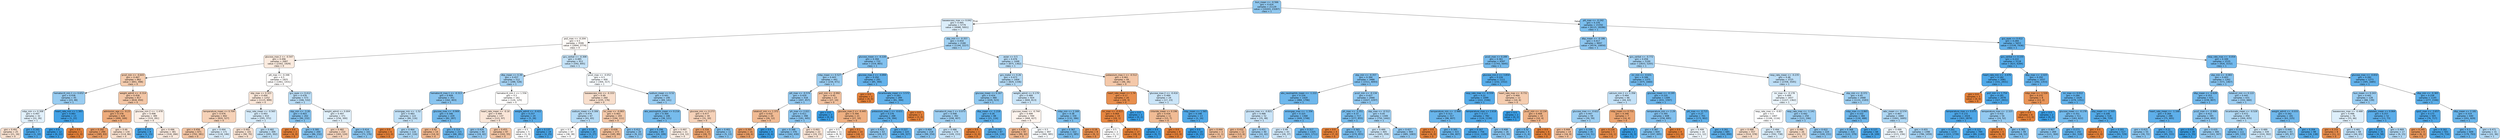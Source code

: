 digraph Tree {
node [shape=box, style="filled, rounded", color="black", fontname="helvetica"] ;
edge [fontname="helvetica"] ;
0 [label="bun_mean <= -0.566\ngini = 0.424\nsamples = 21129\nvalue = [10203, 23287]\nclass = 1", fillcolor="#90c8f0"] ;
1 [label="baseexcess_max <= 0.042\ngini = 0.495\nsamples = 5779\nvalue = [4088, 5001]\nclass = 1", fillcolor="#dbedfa"] ;
0 -> 1 [labeldistance=2.5, labelangle=45, headlabel="True"] ;
2 [label="po2_max <= -0.204\ngini = 0.5\nsamples = 3599\nvalue = [2894, 2774]\nclass = 0", fillcolor="#fefaf7"] ;
1 -> 2 ;
3 [label="glucose_max.2 <= -0.547\ngini = 0.496\nsamples = 2687\nvalue = [2302, 1929]\nclass = 0", fillcolor="#fbebdf"] ;
2 -> 3 ;
4 [label="pco2_min <= -0.643\ngini = 0.467\nsamples = 862\nvalue = [841, 498]\nclass = 0", fillcolor="#f4ccae"] ;
3 -> 4 ;
5 [label="hematocrit_min.1 <= 0.652\ngini = 0.438\nsamples = 45\nvalue = [23, 48]\nclass = 1", fillcolor="#98ccf1"] ;
4 -> 5 ;
6 [label="mbp_min <= 0.308\ngini = 0.497\nsamples = 32\nvalue = [22, 26]\nclass = 1", fillcolor="#e1f0fb"] ;
5 -> 6 ;
7 [label="gini = 0.491\nsamples = 25\nvalue = [21, 16]\nclass = 0", fillcolor="#f9e1d0"] ;
6 -> 7 ;
8 [label="gini = 0.165\nsamples = 7\nvalue = [1, 10]\nclass = 1", fillcolor="#4da7e8"] ;
6 -> 8 ;
9 [label="heart_rate_min <= 1.383\ngini = 0.083\nsamples = 13\nvalue = [1, 22]\nclass = 1", fillcolor="#42a1e6"] ;
5 -> 9 ;
10 [label="gini = 0.0\nsamples = 12\nvalue = [0, 22]\nclass = 1", fillcolor="#399de5"] ;
9 -> 10 ;
11 [label="gini = 0.0\nsamples = 1\nvalue = [1, 0]\nclass = 0", fillcolor="#e58139"] ;
9 -> 11 ;
12 [label="weight_admit <= -0.314\ngini = 0.458\nsamples = 817\nvalue = [818, 450]\nclass = 0", fillcolor="#f3c6a6"] ;
4 -> 12 ;
13 [label="admission_age <= -0.23\ngini = 0.378\nsamples = 428\nvalue = [499, 169]\nclass = 0", fillcolor="#eeac7c"] ;
12 -> 13 ;
14 [label="gini = 0.292\nsamples = 294\nvalue = [385, 83]\nclass = 0", fillcolor="#eb9c64"] ;
13 -> 14 ;
15 [label="gini = 0.49\nsamples = 134\nvalue = [114, 86]\nclass = 0", fillcolor="#f9e0ce"] ;
13 -> 15 ;
16 [label="glucose_min.2 <= -1.478\ngini = 0.498\nsamples = 389\nvalue = [319, 281]\nclass = 0", fillcolor="#fcf0e7"] ;
12 -> 16 ;
17 [label="gini = 0.117\nsamples = 8\nvalue = [1, 15]\nclass = 1", fillcolor="#46a4e7"] ;
16 -> 17 ;
18 [label="gini = 0.496\nsamples = 381\nvalue = [318, 266]\nclass = 0", fillcolor="#fbeadf"] ;
16 -> 18 ;
19 [label="ptt_max <= -0.348\ngini = 0.5\nsamples = 1825\nvalue = [1461, 1431]\nclass = 0", fillcolor="#fefcfb"] ;
3 -> 19 ;
20 [label="sbp_max <= 0.323\ngini = 0.494\nsamples = 1252\nvalue = [1115, 899]\nclass = 0", fillcolor="#fae7d9"] ;
19 -> 20 ;
21 [label="temperature_mean <= 0.704\ngini = 0.476\nsamples = 842\nvalue = [820, 527]\nclass = 0", fillcolor="#f6d2b8"] ;
20 -> 21 ;
22 [label="gini = 0.456\nsamples = 671\nvalue = [702, 381]\nclass = 0", fillcolor="#f3c5a4"] ;
21 -> 22 ;
23 [label="gini = 0.494\nsamples = 171\nvalue = [118, 146]\nclass = 1", fillcolor="#d9ecfa"] ;
21 -> 23 ;
24 [label="resp_rate_mean <= -0.565\ngini = 0.493\nsamples = 410\nvalue = [295, 372]\nclass = 1", fillcolor="#d6ebfa"] ;
20 -> 24 ;
25 [label="gini = 0.492\nsamples = 101\nvalue = [90, 70]\nclass = 0", fillcolor="#f9e3d3"] ;
24 -> 25 ;
26 [label="gini = 0.482\nsamples = 309\nvalue = [205, 302]\nclass = 1", fillcolor="#bfe0f7"] ;
24 -> 26 ;
27 [label="gcs_eyes <= 0.412\ngini = 0.478\nsamples = 573\nvalue = [346, 532]\nclass = 1", fillcolor="#baddf6"] ;
19 -> 27 ;
28 [label="sbp_min <= -3.26\ngini = 0.403\nsamples = 202\nvalue = [90, 232]\nclass = 1", fillcolor="#86c3ef"] ;
27 -> 28 ;
29 [label="gini = 0.0\nsamples = 2\nvalue = [4, 0]\nclass = 0", fillcolor="#e58139"] ;
28 -> 29 ;
30 [label="gini = 0.395\nsamples = 200\nvalue = [86, 232]\nclass = 1", fillcolor="#82c1ef"] ;
28 -> 30 ;
31 [label="weight_admit <= 0.004\ngini = 0.497\nsamples = 371\nvalue = [256, 300]\nclass = 1", fillcolor="#e2f1fb"] ;
27 -> 31 ;
32 [label="gini = 0.482\nsamples = 210\nvalue = [183, 124]\nclass = 0", fillcolor="#f7d6bf"] ;
31 -> 32 ;
33 [label="gini = 0.414\nsamples = 161\nvalue = [73, 176]\nclass = 1", fillcolor="#8bc6f0"] ;
31 -> 33 ;
34 [label="gcs_verbal <= -0.308\ngini = 0.485\nsamples = 912\nvalue = [592, 845]\nclass = 1", fillcolor="#c4e2f7"] ;
2 -> 34 ;
35 [label="dbp_mean <= 0.39\ngini = 0.457\nsamples = 512\nvalue = [288, 528]\nclass = 1", fillcolor="#a5d2f3"] ;
34 -> 35 ;
36 [label="hematocrit_max.1 <= -0.313\ngini = 0.409\nsamples = 351\nvalue = [162, 403]\nclass = 1", fillcolor="#89c4ef"] ;
35 -> 36 ;
37 [label="aniongap_min <= -1.52\ngini = 0.483\nsamples = 122\nvalue = [80, 116]\nclass = 1", fillcolor="#c2e1f7"] ;
36 -> 37 ;
38 [label="gini = 0.0\nsamples = 6\nvalue = [13, 0]\nclass = 0", fillcolor="#e58139"] ;
37 -> 38 ;
39 [label="gini = 0.464\nsamples = 116\nvalue = [67, 116]\nclass = 1", fillcolor="#abd6f4"] ;
37 -> 39 ;
40 [label="glucose_max <= -0.909\ngini = 0.346\nsamples = 229\nvalue = [82, 287]\nclass = 1", fillcolor="#72b9ec"] ;
36 -> 40 ;
41 [label="gini = 0.42\nsamples = 14\nvalue = [14, 6]\nclass = 0", fillcolor="#f0b78e"] ;
40 -> 41 ;
42 [label="gini = 0.314\nsamples = 215\nvalue = [68, 281]\nclass = 1", fillcolor="#69b5eb"] ;
40 -> 42 ;
43 [label="hematocrit_min.1 <= 1.556\ngini = 0.5\nsamples = 161\nvalue = [126, 125]\nclass = 0", fillcolor="#fffefd"] ;
35 -> 43 ;
44 [label="heart_rate_mean <= -0.16\ngini = 0.494\nsamples = 137\nvalue = [121, 97]\nclass = 0", fillcolor="#fae6d8"] ;
43 -> 44 ;
45 [label="gini = 0.429\nsamples = 40\nvalue = [19, 42]\nclass = 1", fillcolor="#93c9f1"] ;
44 -> 45 ;
46 [label="gini = 0.455\nsamples = 97\nvalue = [102, 55]\nclass = 0", fillcolor="#f3c5a4"] ;
44 -> 46 ;
47 [label="weight_admit <= -0.422\ngini = 0.257\nsamples = 24\nvalue = [5, 28]\nclass = 1", fillcolor="#5caeea"] ;
43 -> 47 ;
48 [label="gini = 0.5\nsamples = 5\nvalue = [3, 3]\nclass = 0", fillcolor="#ffffff"] ;
47 -> 48 ;
49 [label="gini = 0.137\nsamples = 19\nvalue = [2, 25]\nclass = 1", fillcolor="#49a5e7"] ;
47 -> 49 ;
50 [label="pco2_max <= -0.052\ngini = 0.5\nsamples = 400\nvalue = [304, 317]\nclass = 1", fillcolor="#f7fbfe"] ;
34 -> 50 ;
51 [label="baseexcess_min <= -0.333\ngini = 0.49\nsamples = 260\nvalue = [235, 176]\nclass = 0", fillcolor="#f8dfcd"] ;
50 -> 51 ;
52 [label="sodium_mean <= 0.306\ngini = 0.474\nsamples = 67\nvalue = [41, 65]\nclass = 1", fillcolor="#b6dbf5"] ;
51 -> 52 ;
53 [label="gini = 0.5\nsamples = 47\nvalue = [38, 38]\nclass = 0", fillcolor="#ffffff"] ;
52 -> 53 ;
54 [label="gini = 0.18\nsamples = 20\nvalue = [3, 27]\nclass = 1", fillcolor="#4fa8e8"] ;
52 -> 54 ;
55 [label="inr_max <= -0.083\ngini = 0.463\nsamples = 193\nvalue = [194, 111]\nclass = 0", fillcolor="#f4c9aa"] ;
51 -> 55 ;
56 [label="gini = 0.439\nsamples = 173\nvalue = [185, 89]\nclass = 0", fillcolor="#f2be98"] ;
55 -> 56 ;
57 [label="gini = 0.412\nsamples = 20\nvalue = [9, 22]\nclass = 1", fillcolor="#8ac5f0"] ;
55 -> 57 ;
58 [label="sodium_mean <= 0.52\ngini = 0.441\nsamples = 140\nvalue = [69, 141]\nclass = 1", fillcolor="#9acdf2"] ;
50 -> 58 ;
59 [label="abs_eosinophils_mean <= 0.216\ngini = 0.364\nsamples = 106\nvalue = [38, 121]\nclass = 1", fillcolor="#77bced"] ;
58 -> 59 ;
60 [label="gini = 0.296\nsamples = 85\nvalue = [24, 109]\nclass = 1", fillcolor="#65b3eb"] ;
59 -> 60 ;
61 [label="gini = 0.497\nsamples = 21\nvalue = [14, 12]\nclass = 0", fillcolor="#fbede3"] ;
59 -> 61 ;
62 [label="glucose_min <= 0.273\ngini = 0.477\nsamples = 34\nvalue = [31, 20]\nclass = 0", fillcolor="#f6d2b9"] ;
58 -> 62 ;
63 [label="gini = 0.334\nsamples = 23\nvalue = [26, 7]\nclass = 0", fillcolor="#eca36e"] ;
62 -> 63 ;
64 [label="gini = 0.401\nsamples = 11\nvalue = [5, 13]\nclass = 1", fillcolor="#85c3ef"] ;
62 -> 64 ;
65 [label="sbp_min <= -0.357\ngini = 0.454\nsamples = 2180\nvalue = [1194, 2227]\nclass = 1", fillcolor="#a3d2f3"] ;
1 -> 65 ;
66 [label="glucose_mean <= -0.228\ngini = 0.394\nsamples = 732\nvalue = [319, 865]\nclass = 1", fillcolor="#82c1ef"] ;
65 -> 66 ;
67 [label="mbp_mean <= 0.527\ngini = 0.443\nsamples = 441\nvalue = [234, 471]\nclass = 1", fillcolor="#9bcef2"] ;
66 -> 67 ;
68 [label="ptt_max <= -0.574\ngini = 0.429\nsamples = 418\nvalue = [207, 457]\nclass = 1", fillcolor="#93c9f1"] ;
67 -> 68 ;
69 [label="totalco2_min <= 1.372\ngini = 0.432\nsamples = 20\nvalue = [26, 12]\nclass = 0", fillcolor="#f1bb94"] ;
68 -> 69 ;
70 [label="gini = 0.305\nsamples = 16\nvalue = [26, 6]\nclass = 0", fillcolor="#eb9e67"] ;
69 -> 70 ;
71 [label="gini = 0.0\nsamples = 4\nvalue = [0, 6]\nclass = 1", fillcolor="#399de5"] ;
69 -> 71 ;
72 [label="ph_max <= 2.021\ngini = 0.411\nsamples = 398\nvalue = [181, 445]\nclass = 1", fillcolor="#8ac5f0"] ;
68 -> 72 ;
73 [label="gini = 0.398\nsamples = 376\nvalue = [162, 430]\nclass = 1", fillcolor="#84c2ef"] ;
72 -> 73 ;
74 [label="gini = 0.493\nsamples = 22\nvalue = [19, 15]\nclass = 0", fillcolor="#fae4d5"] ;
72 -> 74 ;
75 [label="po2_min <= -0.992\ngini = 0.45\nsamples = 23\nvalue = [27, 14]\nclass = 0", fillcolor="#f2c2a0"] ;
67 -> 75 ;
76 [label="gini = 0.0\nsamples = 2\nvalue = [0, 4]\nclass = 1", fillcolor="#399de5"] ;
75 -> 76 ;
77 [label="glucose_max.2 <= -0.445\ngini = 0.394\nsamples = 21\nvalue = [27, 10]\nclass = 0", fillcolor="#efb082"] ;
75 -> 77 ;
78 [label="gini = 0.5\nsamples = 11\nvalue = [9, 9]\nclass = 0", fillcolor="#ffffff"] ;
77 -> 78 ;
79 [label="gini = 0.1\nsamples = 10\nvalue = [18, 1]\nclass = 0", fillcolor="#e68844"] ;
77 -> 79 ;
80 [label="glucose_max.2 <= -0.894\ngini = 0.292\nsamples = 291\nvalue = [85, 394]\nclass = 1", fillcolor="#64b2eb"] ;
66 -> 80 ;
81 [label="gini = 0.0\nsamples = 2\nvalue = [4, 0]\nclass = 0", fillcolor="#e58139"] ;
80 -> 81 ;
82 [label="bicarbonate_mean <= 3.572\ngini = 0.283\nsamples = 289\nvalue = [81, 394]\nclass = 1", fillcolor="#62b1ea"] ;
80 -> 82 ;
83 [label="potassium_max.1 <= -0.631\ngini = 0.276\nsamples = 288\nvalue = [78, 394]\nclass = 1", fillcolor="#60b0ea"] ;
82 -> 83 ;
84 [label="gini = 0.422\nsamples = 63\nvalue = [29, 67]\nclass = 1", fillcolor="#8fc7f0"] ;
83 -> 84 ;
85 [label="gini = 0.227\nsamples = 225\nvalue = [49, 327]\nclass = 1", fillcolor="#57ace9"] ;
83 -> 85 ;
86 [label="gini = 0.0\nsamples = 1\nvalue = [3, 0]\nclass = 0", fillcolor="#e58139"] ;
82 -> 86 ;
87 [label="asian <= 0.5\ngini = 0.476\nsamples = 1448\nvalue = [875, 1362]\nclass = 1", fillcolor="#b8dcf6"] ;
65 -> 87 ;
88 [label="gcs_motor <= 0.26\ngini = 0.473\nsamples = 1404\nvalue = [829, 1336]\nclass = 1", fillcolor="#b4daf5"] ;
87 -> 88 ;
89 [label="glucose_mean <= 0.167\ngini = 0.424\nsamples = 480\nvalue = [229, 523]\nclass = 1", fillcolor="#90c8f0"] ;
88 -> 89 ;
90 [label="hematocrit_max.1 <= 0.073\ngini = 0.448\nsamples = 392\nvalue = [208, 407]\nclass = 1", fillcolor="#9ecff2"] ;
89 -> 90 ;
91 [label="gini = 0.404\nsamples = 218\nvalue = [99, 254]\nclass = 1", fillcolor="#86c3ef"] ;
90 -> 91 ;
92 [label="gini = 0.486\nsamples = 174\nvalue = [109, 153]\nclass = 1", fillcolor="#c6e3f8"] ;
90 -> 92 ;
93 [label="dbp_mean <= -1.218\ngini = 0.26\nsamples = 88\nvalue = [21, 116]\nclass = 1", fillcolor="#5dafea"] ;
89 -> 93 ;
94 [label="gini = 0.0\nsamples = 1\nvalue = [2, 0]\nclass = 0", fillcolor="#e58139"] ;
93 -> 94 ;
95 [label="gini = 0.242\nsamples = 87\nvalue = [19, 116]\nclass = 1", fillcolor="#59ade9"] ;
93 -> 95 ;
96 [label="weight_admit <= 0.179\ngini = 0.489\nsamples = 924\nvalue = [600, 813]\nclass = 1", fillcolor="#cbe5f8"] ;
88 -> 96 ;
97 [label="glucose_mean <= -0.744\ngini = 0.499\nsamples = 594\nvalue = [468, 427]\nclass = 0", fillcolor="#fdf4ee"] ;
96 -> 97 ;
98 [label="gini = 0.418\nsamples = 97\nvalue = [99, 42]\nclass = 0", fillcolor="#f0b68d"] ;
97 -> 98 ;
99 [label="gini = 0.5\nsamples = 497\nvalue = [369, 385]\nclass = 1", fillcolor="#f7fbfe"] ;
97 -> 99 ;
100 [label="mbp_min <= 2.169\ngini = 0.38\nsamples = 330\nvalue = [132, 386]\nclass = 1", fillcolor="#7dbfee"] ;
96 -> 100 ;
101 [label="gini = 0.367\nsamples = 322\nvalue = [123, 385]\nclass = 1", fillcolor="#78bced"] ;
100 -> 101 ;
102 [label="gini = 0.18\nsamples = 8\nvalue = [9, 1]\nclass = 0", fillcolor="#e88f4f"] ;
100 -> 102 ;
103 [label="potassium_max.1 <= -0.512\ngini = 0.461\nsamples = 44\nvalue = [46, 26]\nclass = 0", fillcolor="#f4c8a9"] ;
87 -> 103 ;
104 [label="heart_rate_mean <= 1.74\ngini = 0.17\nsamples = 20\nvalue = [29, 3]\nclass = 0", fillcolor="#e88e4d"] ;
103 -> 104 ;
105 [label="inr_max <= -0.415\ngini = 0.064\nsamples = 19\nvalue = [29, 1]\nclass = 0", fillcolor="#e68540"] ;
104 -> 105 ;
106 [label="gini = 0.5\nsamples = 2\nvalue = [1, 1]\nclass = 0", fillcolor="#ffffff"] ;
105 -> 106 ;
107 [label="gini = 0.0\nsamples = 17\nvalue = [28, 0]\nclass = 0", fillcolor="#e58139"] ;
105 -> 107 ;
108 [label="gini = 0.0\nsamples = 1\nvalue = [0, 2]\nclass = 1", fillcolor="#399de5"] ;
104 -> 108 ;
109 [label="glucose_max.2 <= -0.416\ngini = 0.489\nsamples = 24\nvalue = [17, 23]\nclass = 1", fillcolor="#cbe5f8"] ;
103 -> 109 ;
110 [label="chloride_mean <= 0.196\ngini = 0.434\nsamples = 11\nvalue = [15, 7]\nclass = 0", fillcolor="#f1bc95"] ;
109 -> 110 ;
111 [label="gini = 0.0\nsamples = 3\nvalue = [0, 7]\nclass = 1", fillcolor="#399de5"] ;
110 -> 111 ;
112 [label="gini = 0.0\nsamples = 8\nvalue = [15, 0]\nclass = 0", fillcolor="#e58139"] ;
110 -> 112 ;
113 [label="mbp_mean <= 1.565\ngini = 0.198\nsamples = 13\nvalue = [2, 16]\nclass = 1", fillcolor="#52a9e8"] ;
109 -> 113 ;
114 [label="gini = 0.0\nsamples = 10\nvalue = [0, 15]\nclass = 1", fillcolor="#399de5"] ;
113 -> 114 ;
115 [label="gini = 0.444\nsamples = 3\nvalue = [2, 1]\nclass = 0", fillcolor="#f2c09c"] ;
113 -> 115 ;
116 [label="ptt_max <= -0.242\ngini = 0.376\nsamples = 15350\nvalue = [6115, 18286]\nclass = 1", fillcolor="#7bbeee"] ;
0 -> 116 [labeldistance=2.5, labelangle=-45, headlabel="False"] ;
117 [label="dbp_mean <= -0.186\ngini = 0.417\nsamples = 9697\nvalue = [4576, 10850]\nclass = 1", fillcolor="#8dc6f0"] ;
116 -> 117 ;
118 [label="pco2_max <= 0.289\ngini = 0.361\nsamples = 4597\nvalue = [1743, 5645]\nclass = 1", fillcolor="#76bbed"] ;
117 -> 118 ;
119 [label="sbp_min <= -0.357\ngini = 0.394\nsamples = 3486\nvalue = [1511, 4093]\nclass = 1", fillcolor="#82c1ef"] ;
118 -> 119 ;
120 [label="abs_neutrophils_mean <= -1.222\ngini = 0.334\nsamples = 1420\nvalue = [484, 1796]\nclass = 1", fillcolor="#6eb7ec"] ;
119 -> 120 ;
121 [label="glucose_max <= -0.821\ngini = 0.488\nsamples = 52\nvalue = [35, 48]\nclass = 1", fillcolor="#c9e4f8"] ;
120 -> 121 ;
122 [label="gini = 0.432\nsamples = 12\nvalue = [13, 6]\nclass = 0", fillcolor="#f1bb94"] ;
121 -> 122 ;
123 [label="gini = 0.451\nsamples = 40\nvalue = [22, 42]\nclass = 1", fillcolor="#a1d0f3"] ;
121 -> 123 ;
124 [label="aniongap_max <= -1.356\ngini = 0.325\nsamples = 1368\nvalue = [449, 1748]\nclass = 1", fillcolor="#6cb6ec"] ;
120 -> 124 ;
125 [label="gini = 0.49\nsamples = 43\nvalue = [28, 37]\nclass = 1", fillcolor="#cfe7f9"] ;
124 -> 125 ;
126 [label="gini = 0.317\nsamples = 1325\nvalue = [421, 1711]\nclass = 1", fillcolor="#6ab5eb"] ;
124 -> 126 ;
127 [label="pco2_min <= -0.134\ngini = 0.427\nsamples = 2066\nvalue = [1027, 2297]\nclass = 1", fillcolor="#92c9f1"] ;
119 -> 127 ;
128 [label="ph_max <= -3.351\ngini = 0.37\nsamples = 717\nvalue = [277, 855]\nclass = 1", fillcolor="#79bded"] ;
127 -> 128 ;
129 [label="gini = 0.0\nsamples = 4\nvalue = [7, 0]\nclass = 0", fillcolor="#e58139"] ;
128 -> 129 ;
130 [label="gini = 0.365\nsamples = 713\nvalue = [270, 855]\nclass = 1", fillcolor="#78bced"] ;
128 -> 130 ;
131 [label="sbp_max <= -0.512\ngini = 0.45\nsamples = 1349\nvalue = [750, 1442]\nclass = 1", fillcolor="#a0d0f3"] ;
127 -> 131 ;
132 [label="gini = 0.489\nsamples = 405\nvalue = [265, 359]\nclass = 1", fillcolor="#cbe5f8"] ;
131 -> 132 ;
133 [label="gini = 0.427\nsamples = 944\nvalue = [485, 1083]\nclass = 1", fillcolor="#92c9f1"] ;
131 -> 133 ;
134 [label="glucose_min.2 <= 3.854\ngini = 0.226\nsamples = 1111\nvalue = [232, 1552]\nclass = 1", fillcolor="#57ace9"] ;
118 -> 134 ;
135 [label="resp_rate_max <= -0.559\ngini = 0.22\nsamples = 1099\nvalue = [222, 1546]\nclass = 1", fillcolor="#55abe9"] ;
134 -> 135 ;
136 [label="temperature_min <= -2.988\ngini = 0.313\nsamples = 317\nvalue = [98, 407]\nclass = 1", fillcolor="#69b5eb"] ;
135 -> 136 ;
137 [label="gini = 0.0\nsamples = 2\nvalue = [4, 0]\nclass = 0", fillcolor="#e58139"] ;
136 -> 137 ;
138 [label="gini = 0.305\nsamples = 315\nvalue = [94, 407]\nclass = 1", fillcolor="#67b4eb"] ;
136 -> 138 ;
139 [label="temperature_max <= 2.618\ngini = 0.177\nsamples = 782\nvalue = [124, 1139]\nclass = 1", fillcolor="#4fa8e8"] ;
135 -> 139 ;
140 [label="gini = 0.167\nsamples = 756\nvalue = [112, 1109]\nclass = 1", fillcolor="#4da7e8"] ;
139 -> 140 ;
141 [label="gini = 0.408\nsamples = 26\nvalue = [12, 30]\nclass = 1", fillcolor="#88c4ef"] ;
139 -> 141 ;
142 [label="heart_rate_max <= -0.731\ngini = 0.469\nsamples = 12\nvalue = [10, 6]\nclass = 0", fillcolor="#f5cdb0"] ;
134 -> 142 ;
143 [label="gini = 0.0\nsamples = 2\nvalue = [0, 2]\nclass = 1", fillcolor="#399de5"] ;
142 -> 143 ;
144 [label="pco2_min <= -0.134\ngini = 0.408\nsamples = 10\nvalue = [10, 4]\nclass = 0", fillcolor="#efb388"] ;
142 -> 144 ;
145 [label="gini = 0.32\nsamples = 4\nvalue = [1, 4]\nclass = 1", fillcolor="#6ab6ec"] ;
144 -> 145 ;
146 [label="gini = 0.0\nsamples = 6\nvalue = [9, 0]\nclass = 0", fillcolor="#e58139"] ;
144 -> 146 ;
147 [label="gcs_verbal <= -0.772\ngini = 0.456\nsamples = 5100\nvalue = [2833, 5205]\nclass = 1", fillcolor="#a5d2f3"] ;
117 -> 147 ;
148 [label="inr_min <= -0.631\ngini = 0.346\nsamples = 1375\nvalue = [475, 1660]\nclass = 1", fillcolor="#72b9ec"] ;
147 -> 148 ;
149 [label="calcium_min.1 <= 1.356\ngini = 0.484\nsamples = 66\nvalue = [44, 63]\nclass = 1", fillcolor="#c3e1f7"] ;
148 -> 149 ;
150 [label="glucose_max <= -0.622\ngini = 0.447\nsamples = 59\nvalue = [30, 59]\nclass = 1", fillcolor="#9ecff2"] ;
149 -> 150 ;
151 [label="gini = 0.444\nsamples = 14\nvalue = [16, 8]\nclass = 0", fillcolor="#f2c09c"] ;
150 -> 151 ;
152 [label="gini = 0.338\nsamples = 45\nvalue = [14, 51]\nclass = 1", fillcolor="#6fb8ec"] ;
150 -> 152 ;
153 [label="mbp_mean <= 0.731\ngini = 0.346\nsamples = 7\nvalue = [14, 4]\nclass = 0", fillcolor="#eca572"] ;
149 -> 153 ;
154 [label="gini = 0.124\nsamples = 5\nvalue = [14, 1]\nclass = 0", fillcolor="#e78a47"] ;
153 -> 154 ;
155 [label="gini = 0.0\nsamples = 2\nvalue = [0, 3]\nclass = 1", fillcolor="#399de5"] ;
153 -> 155 ;
156 [label="glucose_mean <= -0.195\ngini = 0.335\nsamples = 1309\nvalue = [431, 1597]\nclass = 1", fillcolor="#6eb7ec"] ;
148 -> 156 ;
157 [label="temperature_min <= 2.29\ngini = 0.395\nsamples = 608\nvalue = [258, 695]\nclass = 1", fillcolor="#83c1ef"] ;
156 -> 157 ;
158 [label="gini = 0.387\nsamples = 604\nvalue = [247, 695]\nclass = 1", fillcolor="#7fc0ee"] ;
157 -> 158 ;
159 [label="gini = 0.0\nsamples = 4\nvalue = [11, 0]\nclass = 0", fillcolor="#e58139"] ;
157 -> 159 ;
160 [label="ptt_max <= -0.715\ngini = 0.27\nsamples = 701\nvalue = [173, 902]\nclass = 1", fillcolor="#5fb0ea"] ;
156 -> 160 ;
161 [label="gini = 0.499\nsamples = 16\nvalue = [11, 12]\nclass = 1", fillcolor="#eff7fd"] ;
160 -> 161 ;
162 [label="gini = 0.261\nsamples = 685\nvalue = [162, 890]\nclass = 1", fillcolor="#5dafea"] ;
160 -> 162 ;
163 [label="resp_rate_mean <= -0.235\ngini = 0.48\nsamples = 3725\nvalue = [2358, 3545]\nclass = 1", fillcolor="#bddef6"] ;
147 -> 163 ;
164 [label="inr_max <= -0.178\ngini = 0.499\nsamples = 1657\nvalue = [1227, 1362]\nclass = 1", fillcolor="#ebf5fc"] ;
163 -> 164 ;
165 [label="resp_rate_max <= -0.83\ngini = 0.5\nsamples = 1407\nvalue = [1106, 1116]\nclass = 1", fillcolor="#fdfeff"] ;
164 -> 165 ;
166 [label="gini = 0.488\nsamples = 557\nvalue = [514, 378]\nclass = 0", fillcolor="#f8decb"] ;
165 -> 166 ;
167 [label="gini = 0.494\nsamples = 850\nvalue = [592, 738]\nclass = 1", fillcolor="#d8ecfa"] ;
165 -> 167 ;
168 [label="resp_rate_max <= -1.141\ngini = 0.442\nsamples = 250\nvalue = [121, 246]\nclass = 1", fillcolor="#9acdf2"] ;
164 -> 168 ;
169 [label="gini = 0.486\nsamples = 26\nvalue = [21, 15]\nclass = 0", fillcolor="#f8dbc6"] ;
168 -> 169 ;
170 [label="gini = 0.422\nsamples = 224\nvalue = [100, 231]\nclass = 1", fillcolor="#8fc7f0"] ;
168 -> 170 ;
171 [label="sbp_min <= -0.372\ngini = 0.45\nsamples = 2068\nvalue = [1131, 2183]\nclass = 1", fillcolor="#a0d0f2"] ;
163 -> 171 ;
172 [label="mbp_max <= 0.865\ngini = 0.332\nsamples = 384\nvalue = [130, 488]\nclass = 1", fillcolor="#6eb7ec"] ;
171 -> 172 ;
173 [label="gini = 0.368\nsamples = 316\nvalue = [122, 379]\nclass = 1", fillcolor="#79bded"] ;
172 -> 173 ;
174 [label="gini = 0.127\nsamples = 68\nvalue = [8, 109]\nclass = 1", fillcolor="#48a4e7"] ;
172 -> 174 ;
175 [label="wbc_mean <= -0.574\ngini = 0.467\nsamples = 1684\nvalue = [1001, 1695]\nclass = 1", fillcolor="#aed7f4"] ;
171 -> 175 ;
176 [label="gini = 0.499\nsamples = 286\nvalue = [215, 236]\nclass = 1", fillcolor="#edf6fd"] ;
175 -> 176 ;
177 [label="gini = 0.455\nsamples = 1398\nvalue = [786, 1459]\nclass = 1", fillcolor="#a4d2f3"] ;
175 -> 177 ;
178 [label="gcs_eyes <= 0.412\ngini = 0.284\nsamples = 5653\nvalue = [1539, 7436]\nclass = 1", fillcolor="#62b1ea"] ;
116 -> 178 ;
179 [label="gcs_verbal <= 0.155\ngini = 0.222\nsamples = 3118\nvalue = [623, 4284]\nclass = 1", fillcolor="#56abe9"] ;
178 -> 179 ;
180 [label="heart_rate_min <= -3.476\ngini = 0.182\nsamples = 2081\nvalue = [331, 2931]\nclass = 1", fillcolor="#4fa8e8"] ;
179 -> 180 ;
181 [label="gini = 0.0\nsamples = 3\nvalue = [4, 0]\nclass = 0", fillcolor="#e58139"] ;
180 -> 181 ;
182 [label="po2_min <= 1.754\ngini = 0.181\nsamples = 2078\nvalue = [327, 2931]\nclass = 1", fillcolor="#4fa8e8"] ;
180 -> 182 ;
183 [label="temperature_max <= 0.075\ngini = 0.172\nsamples = 2024\nvalue = [303, 2879]\nclass = 1", fillcolor="#4ea7e8"] ;
182 -> 183 ;
184 [label="gini = 0.201\nsamples = 1235\nvalue = [223, 1739]\nclass = 1", fillcolor="#52aae8"] ;
183 -> 184 ;
185 [label="gini = 0.123\nsamples = 789\nvalue = [80, 1140]\nclass = 1", fillcolor="#47a4e7"] ;
183 -> 185 ;
186 [label="temperature_max <= -2.325\ngini = 0.432\nsamples = 54\nvalue = [24, 52]\nclass = 1", fillcolor="#94caf1"] ;
182 -> 186 ;
187 [label="gini = 0.0\nsamples = 5\nvalue = [6, 0]\nclass = 0", fillcolor="#e58139"] ;
186 -> 187 ;
188 [label="gini = 0.382\nsamples = 49\nvalue = [18, 52]\nclass = 1", fillcolor="#7ebfee"] ;
186 -> 188 ;
189 [label="dbp_max <= -2.025\ngini = 0.292\nsamples = 1037\nvalue = [292, 1353]\nclass = 1", fillcolor="#64b2eb"] ;
179 -> 189 ;
190 [label="mbp_max <= -1.526\ngini = 0.231\nsamples = 8\nvalue = [13, 2]\nclass = 0", fillcolor="#e99457"] ;
189 -> 190 ;
191 [label="gini = 0.0\nsamples = 6\nvalue = [13, 0]\nclass = 0", fillcolor="#e58139"] ;
190 -> 191 ;
192 [label="gini = 0.0\nsamples = 2\nvalue = [0, 2]\nclass = 1", fillcolor="#399de5"] ;
190 -> 192 ;
193 [label="inr_max <= 0.012\ngini = 0.284\nsamples = 1029\nvalue = [279, 1351]\nclass = 1", fillcolor="#62b1ea"] ;
189 -> 193 ;
194 [label="glucose_mean <= -0.178\ngini = 0.351\nsamples = 511\nvalue = [183, 622]\nclass = 1", fillcolor="#73baed"] ;
193 -> 194 ;
195 [label="gini = 0.407\nsamples = 269\nvalue = [121, 304]\nclass = 1", fillcolor="#88c4ef"] ;
194 -> 195 ;
196 [label="gini = 0.273\nsamples = 242\nvalue = [62, 318]\nclass = 1", fillcolor="#60b0ea"] ;
194 -> 196 ;
197 [label="sbp_mean <= -2.505\ngini = 0.206\nsamples = 518\nvalue = [96, 729]\nclass = 1", fillcolor="#53aae8"] ;
193 -> 197 ;
198 [label="gini = 0.0\nsamples = 1\nvalue = [3, 0]\nclass = 0", fillcolor="#e58139"] ;
197 -> 198 ;
199 [label="gini = 0.201\nsamples = 517\nvalue = [93, 729]\nclass = 1", fillcolor="#52aae8"] ;
197 -> 199 ;
200 [label="resp_rate_max <= -0.054\ngini = 0.349\nsamples = 2535\nvalue = [916, 3152]\nclass = 1", fillcolor="#73b9ed"] ;
178 -> 200 ;
201 [label="sbp_min <= -0.083\ngini = 0.403\nsamples = 1262\nvalue = [571, 1467]\nclass = 1", fillcolor="#86c3ef"] ;
200 -> 201 ;
202 [label="dbp_mean <= -0.628\ngini = 0.353\nsamples = 631\nvalue = [239, 807]\nclass = 1", fillcolor="#74baed"] ;
201 -> 202 ;
203 [label="heart_rate_mean <= -1.168\ngini = 0.264\nsamples = 286\nvalue = [75, 405]\nclass = 1", fillcolor="#5eafea"] ;
202 -> 203 ;
204 [label="gini = 0.415\nsamples = 55\nvalue = [30, 72]\nclass = 1", fillcolor="#8bc6f0"] ;
203 -> 204 ;
205 [label="gini = 0.21\nsamples = 231\nvalue = [45, 333]\nclass = 1", fillcolor="#54aae9"] ;
203 -> 205 ;
206 [label="pco2_max <= -0.906\ngini = 0.412\nsamples = 345\nvalue = [164, 402]\nclass = 1", fillcolor="#8ac5f0"] ;
202 -> 206 ;
207 [label="gini = 0.035\nsamples = 39\nvalue = [1, 55]\nclass = 1", fillcolor="#3d9fe5"] ;
206 -> 207 ;
208 [label="gini = 0.435\nsamples = 306\nvalue = [163, 347]\nclass = 1", fillcolor="#96cbf1"] ;
206 -> 208 ;
209 [label="totalco2_min <= 0.122\ngini = 0.445\nsamples = 631\nvalue = [332, 660]\nclass = 1", fillcolor="#9dcef2"] ;
201 -> 209 ;
210 [label="bicarbonate_mean <= -0.528\ngini = 0.472\nsamples = 450\nvalue = [269, 435]\nclass = 1", fillcolor="#b3daf5"] ;
209 -> 210 ;
211 [label="gini = 0.378\nsamples = 111\nvalue = [45, 133]\nclass = 1", fillcolor="#7cbeee"] ;
210 -> 211 ;
212 [label="gini = 0.489\nsamples = 339\nvalue = [224, 302]\nclass = 1", fillcolor="#cce6f8"] ;
210 -> 212 ;
213 [label="weight_admit <= -0.033\ngini = 0.342\nsamples = 181\nvalue = [63, 225]\nclass = 1", fillcolor="#70b8ec"] ;
209 -> 213 ;
214 [label="gini = 0.449\nsamples = 83\nvalue = [45, 87]\nclass = 1", fillcolor="#9fd0f2"] ;
213 -> 214 ;
215 [label="gini = 0.204\nsamples = 98\nvalue = [18, 138]\nclass = 1", fillcolor="#53aae8"] ;
213 -> 215 ;
216 [label="glucose_max <= -0.832\ngini = 0.282\nsamples = 1273\nvalue = [345, 1685]\nclass = 1", fillcolor="#62b1ea"] ;
200 -> 216 ;
217 [label="bun_mean <= 0.243\ngini = 0.441\nsamples = 128\nvalue = [68, 139]\nclass = 1", fillcolor="#9acdf2"] ;
216 -> 217 ;
218 [label="baseexcess_max <= -0.488\ngini = 0.496\nsamples = 76\nvalue = [55, 66]\nclass = 1", fillcolor="#deeffb"] ;
217 -> 218 ;
219 [label="gini = 0.153\nsamples = 8\nvalue = [11, 1]\nclass = 0", fillcolor="#e78c4b"] ;
218 -> 219 ;
220 [label="gini = 0.481\nsamples = 68\nvalue = [44, 65]\nclass = 1", fillcolor="#bfdff7"] ;
218 -> 220 ;
221 [label="platelets_mean <= 0.064\ngini = 0.257\nsamples = 52\nvalue = [13, 73]\nclass = 1", fillcolor="#5caeea"] ;
217 -> 221 ;
222 [label="gini = 0.121\nsamples = 35\nvalue = [4, 58]\nclass = 1", fillcolor="#47a4e7"] ;
221 -> 222 ;
223 [label="gini = 0.469\nsamples = 17\nvalue = [9, 15]\nclass = 1", fillcolor="#b0d8f5"] ;
221 -> 223 ;
224 [label="dbp_min <= -0.365\ngini = 0.258\nsamples = 1145\nvalue = [277, 1546]\nclass = 1", fillcolor="#5cafea"] ;
216 -> 224 ;
225 [label="spo2_max <= -3.657\ngini = 0.173\nsamples = 505\nvalue = [76, 717]\nclass = 1", fillcolor="#4ea7e8"] ;
224 -> 225 ;
226 [label="gini = 0.245\nsamples = 4\nvalue = [6, 1]\nclass = 0", fillcolor="#e9965a"] ;
225 -> 226 ;
227 [label="gini = 0.162\nsamples = 501\nvalue = [70, 716]\nclass = 1", fillcolor="#4ca7e8"] ;
225 -> 227 ;
228 [label="dbp_mean <= 2.181\ngini = 0.314\nsamples = 640\nvalue = [201, 829]\nclass = 1", fillcolor="#69b5eb"] ;
224 -> 228 ;
229 [label="gini = 0.3\nsamples = 609\nvalue = [179, 793]\nclass = 1", fillcolor="#66b3eb"] ;
228 -> 229 ;
230 [label="gini = 0.471\nsamples = 31\nvalue = [22, 36]\nclass = 1", fillcolor="#b2d9f5"] ;
228 -> 230 ;
}